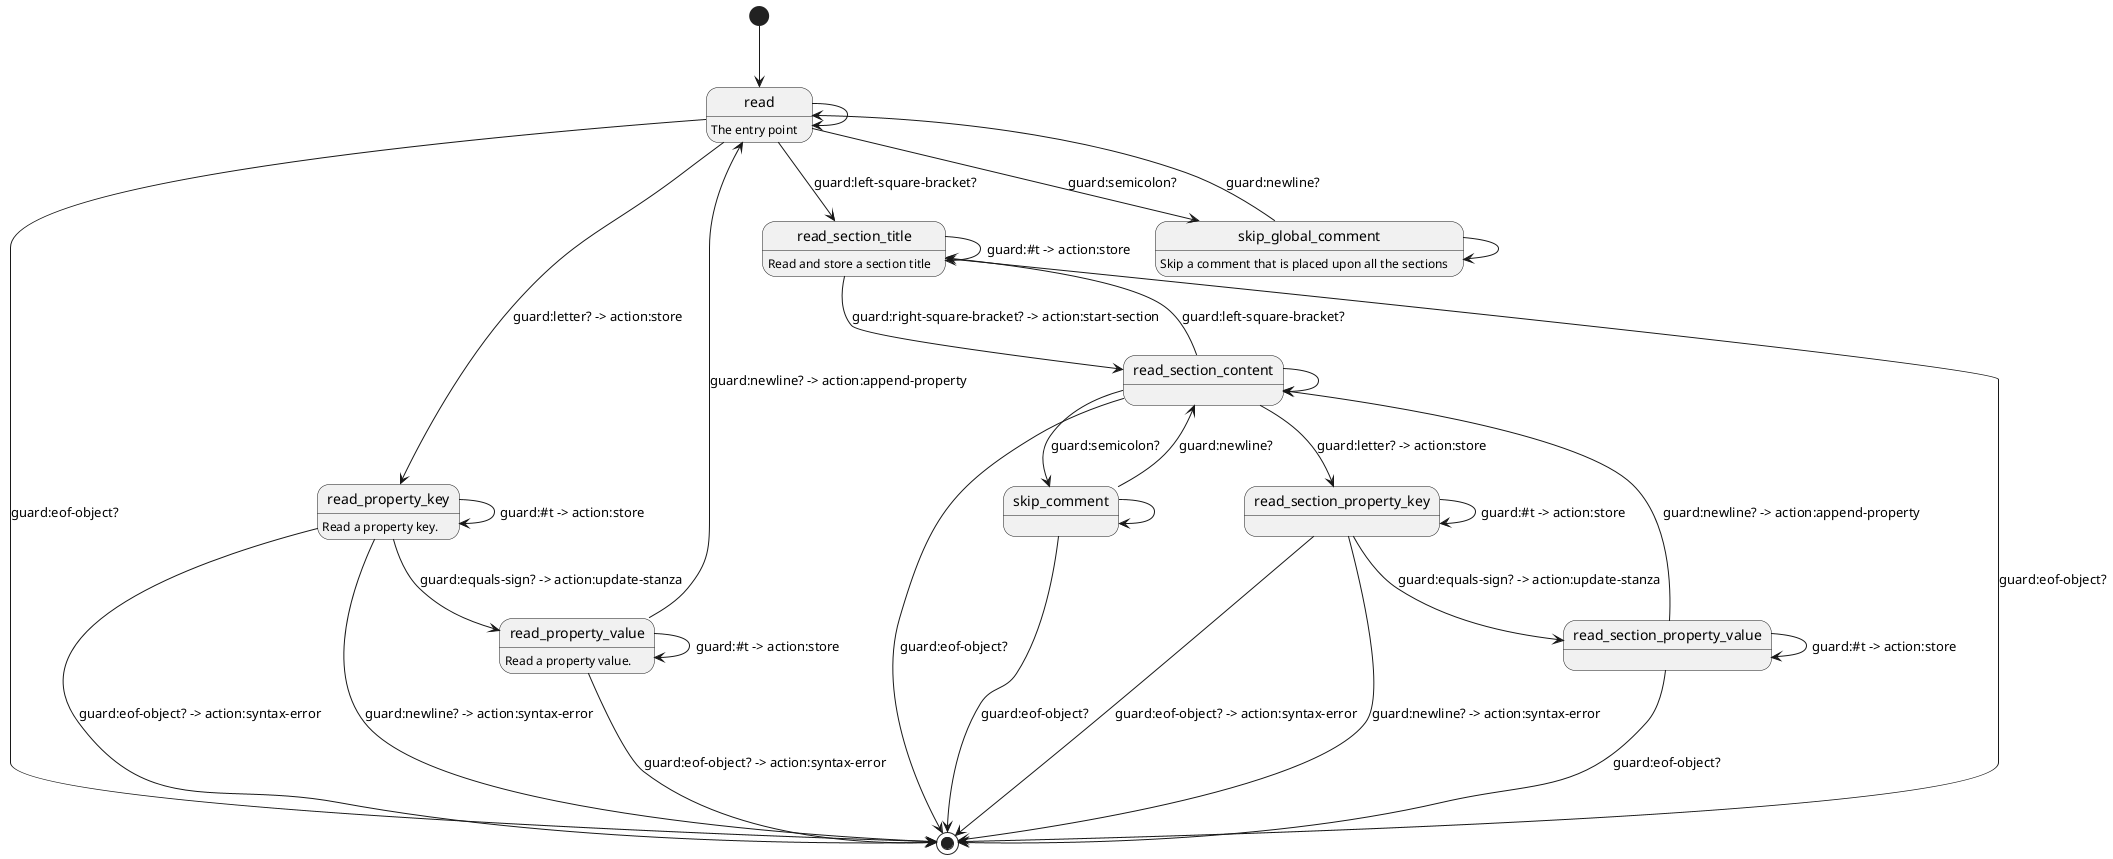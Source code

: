 @startuml
[*] --> read

read: The entry point
read ---> [*]: guard:eof-object?
read --> skip_global_comment: guard:semicolon?
read --> read_section_title: guard:left-square-bracket?
read --> read_property_key: guard:letter? -> action:store
read -> read

read_property_key: Read a property key.
read_property_key ---> [*]: guard:eof-object? -> action:syntax-error
read_property_key ---> [*]: guard:newline? -> action:syntax-error
read_property_key --> read_property_value: guard:equals-sign? -> action:update-stanza
read_property_key -> read_property_key: guard:#t -> action:store

read_property_value: Read a property value.
read_property_value ---> [*]: guard:eof-object? -> action:syntax-error
read_property_value --> read: guard:newline? -> action:append-property
read_property_value -> read_property_value: guard:#t -> action:store

' Skip comments
skip_global_comment: Skip a comment that is placed upon all the sections
skip_global_comment --> read: guard:newline?
skip_global_comment -> skip_global_comment

read_section_title: Read and store a section title
read_section_title --> [*]: guard:eof-object?
read_section_title --> read_section_content: guard:right-square-bracket? -> action:start-section
read_section_title --> read_section_title: guard:#t -> action:store

read_section_content ---> [*]: guard:eof-object?
read_section_content --> skip_comment: guard:semicolon?
read_section_content --> read_section_property_key: guard:letter? -> action:store
read_section_content --> read_section_title: guard:left-square-bracket?
read_section_content -> read_section_content

skip_comment --> [*]: guard:eof-object?
skip_comment --> read_section_content: guard:newline?
skip_comment -> skip_comment

read_section_property_key ---> [*]: guard:eof-object? -> action:syntax-error
read_section_property_key ---> [*]: guard:newline? -> action:syntax-error
read_section_property_key --> read_section_property_value: guard:equals-sign? -> action:update-stanza
read_section_property_key -> read_section_property_key: guard:#t -> action:store

read_section_property_value ---> [*]: guard:eof-object?
read_section_property_value --> read_section_content: guard:newline? -> action:append-property
read_section_property_value -> read_section_property_value: guard:#t -> action:store
@enduml